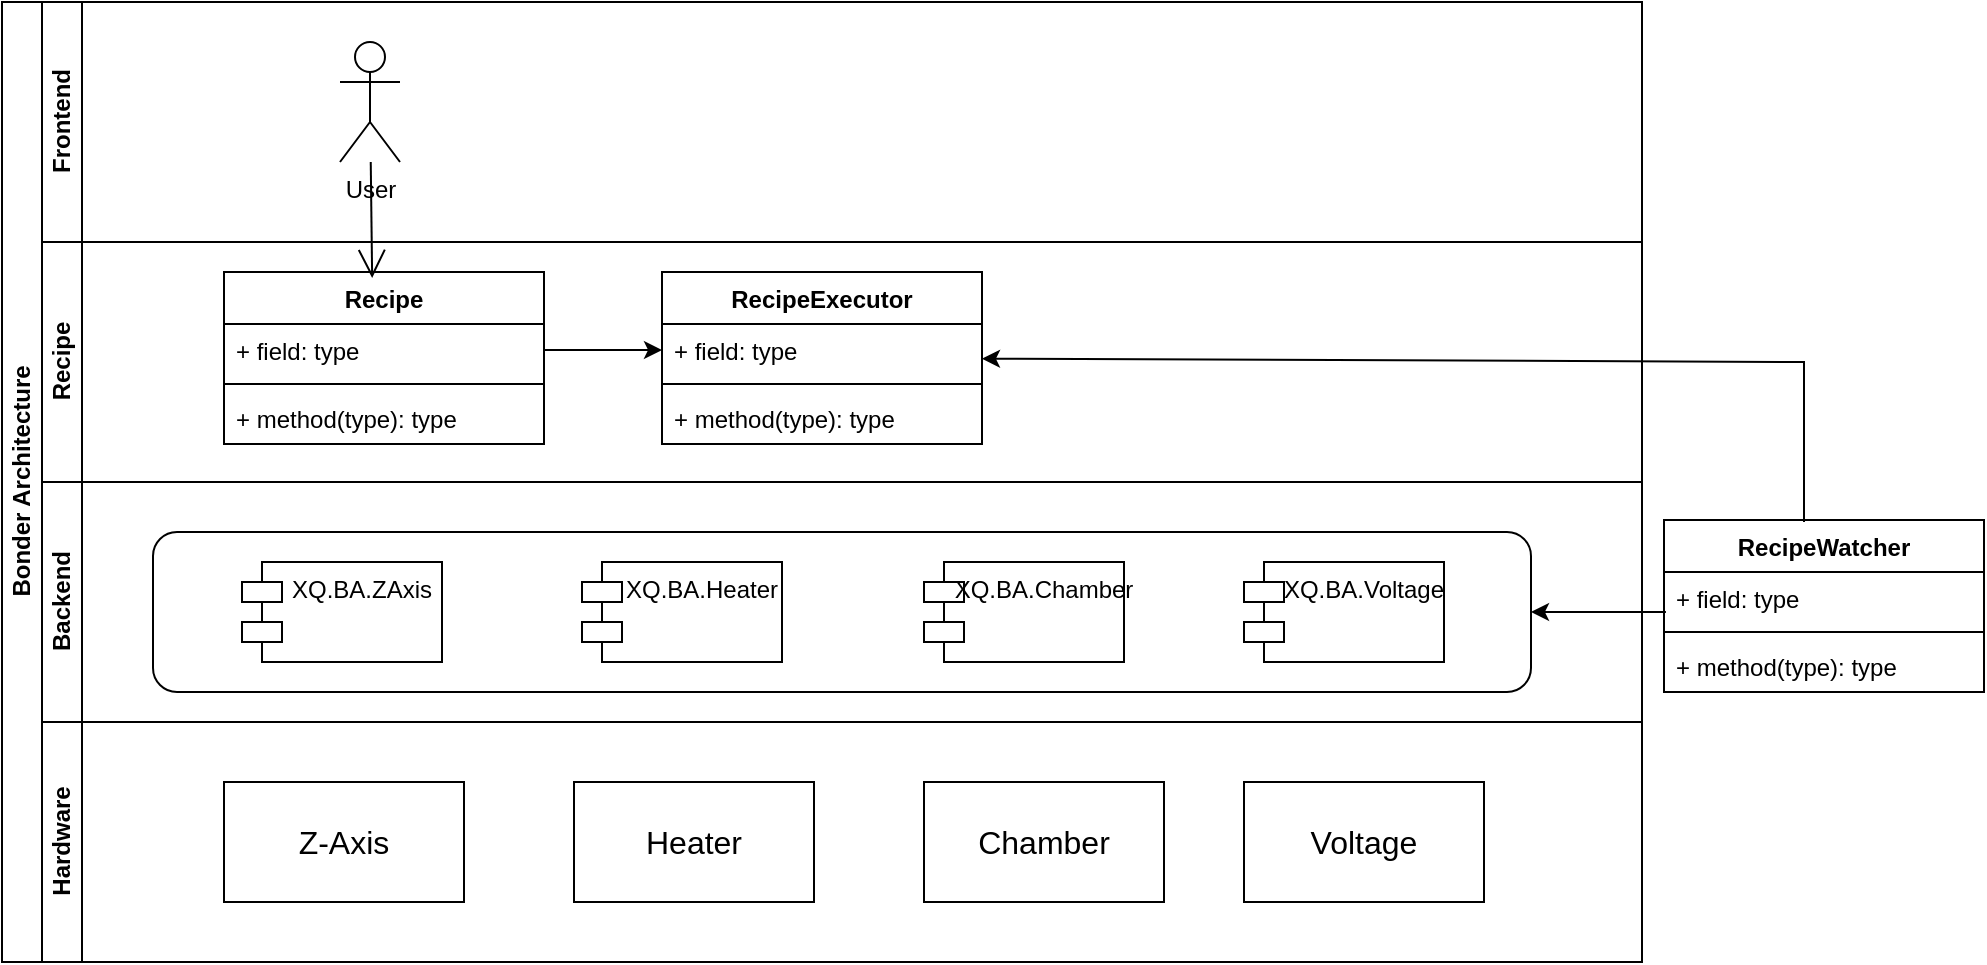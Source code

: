<mxfile version="24.0.0" type="github">
  <diagram id="kgpKYQtTHZ0yAKxKKP6v" name="Page-1">
    <mxGraphModel dx="1434" dy="756" grid="1" gridSize="10" guides="1" tooltips="1" connect="1" arrows="1" fold="1" page="1" pageScale="1" pageWidth="850" pageHeight="1100" math="0" shadow="0">
      <root>
        <mxCell id="0" />
        <mxCell id="1" parent="0" />
        <mxCell id="B-kadtzuYwq-er2_6rZJ-1" value="Bonder Architecture" style="swimlane;childLayout=stackLayout;resizeParent=1;resizeParentMax=0;horizontal=0;startSize=20;horizontalStack=0;html=1;fillColor=none;" vertex="1" parent="1">
          <mxGeometry x="19" y="80" width="820" height="480" as="geometry" />
        </mxCell>
        <mxCell id="B-kadtzuYwq-er2_6rZJ-2" value="Frontend" style="swimlane;startSize=20;horizontal=0;html=1;" vertex="1" parent="B-kadtzuYwq-er2_6rZJ-1">
          <mxGeometry x="20" width="800" height="120" as="geometry" />
        </mxCell>
        <mxCell id="B-kadtzuYwq-er2_6rZJ-7" value="Recipe" style="swimlane;startSize=20;horizontal=0;html=1;" vertex="1" parent="B-kadtzuYwq-er2_6rZJ-1">
          <mxGeometry x="20" y="120" width="800" height="120" as="geometry" />
        </mxCell>
        <mxCell id="B-kadtzuYwq-er2_6rZJ-16" value="User" style="shape=umlActor;verticalLabelPosition=bottom;verticalAlign=top;html=1;" vertex="1" parent="B-kadtzuYwq-er2_6rZJ-7">
          <mxGeometry x="149" y="-100" width="30" height="60" as="geometry" />
        </mxCell>
        <mxCell id="B-kadtzuYwq-er2_6rZJ-12" value="Recipe" style="swimlane;fontStyle=1;align=center;verticalAlign=top;childLayout=stackLayout;horizontal=1;startSize=26;horizontalStack=0;resizeParent=1;resizeParentMax=0;resizeLast=0;collapsible=1;marginBottom=0;whiteSpace=wrap;html=1;" vertex="1" parent="B-kadtzuYwq-er2_6rZJ-7">
          <mxGeometry x="91" y="15" width="160" height="86" as="geometry">
            <mxRectangle x="320" y="15" width="80" height="30" as="alternateBounds" />
          </mxGeometry>
        </mxCell>
        <mxCell id="B-kadtzuYwq-er2_6rZJ-13" value="+ field: type" style="text;strokeColor=none;fillColor=none;align=left;verticalAlign=top;spacingLeft=4;spacingRight=4;overflow=hidden;rotatable=0;points=[[0,0.5],[1,0.5]];portConstraint=eastwest;whiteSpace=wrap;html=1;" vertex="1" parent="B-kadtzuYwq-er2_6rZJ-12">
          <mxGeometry y="26" width="160" height="26" as="geometry" />
        </mxCell>
        <mxCell id="B-kadtzuYwq-er2_6rZJ-14" value="" style="line;strokeWidth=1;fillColor=none;align=left;verticalAlign=middle;spacingTop=-1;spacingLeft=3;spacingRight=3;rotatable=0;labelPosition=right;points=[];portConstraint=eastwest;strokeColor=inherit;" vertex="1" parent="B-kadtzuYwq-er2_6rZJ-12">
          <mxGeometry y="52" width="160" height="8" as="geometry" />
        </mxCell>
        <mxCell id="B-kadtzuYwq-er2_6rZJ-15" value="+ method(type): type" style="text;strokeColor=none;fillColor=none;align=left;verticalAlign=top;spacingLeft=4;spacingRight=4;overflow=hidden;rotatable=0;points=[[0,0.5],[1,0.5]];portConstraint=eastwest;whiteSpace=wrap;html=1;" vertex="1" parent="B-kadtzuYwq-er2_6rZJ-12">
          <mxGeometry y="60" width="160" height="26" as="geometry" />
        </mxCell>
        <mxCell id="B-kadtzuYwq-er2_6rZJ-17" value="" style="endArrow=open;endFill=1;endSize=12;html=1;rounded=0;entryX=0.463;entryY=0.035;entryDx=0;entryDy=0;entryPerimeter=0;" edge="1" parent="B-kadtzuYwq-er2_6rZJ-7" source="B-kadtzuYwq-er2_6rZJ-16" target="B-kadtzuYwq-er2_6rZJ-12">
          <mxGeometry width="160" relative="1" as="geometry">
            <mxPoint x="132" y="-10" as="sourcePoint" />
            <mxPoint x="321" y="-60" as="targetPoint" />
          </mxGeometry>
        </mxCell>
        <mxCell id="B-kadtzuYwq-er2_6rZJ-22" value="RecipeExecutor" style="swimlane;fontStyle=1;align=center;verticalAlign=top;childLayout=stackLayout;horizontal=1;startSize=26;horizontalStack=0;resizeParent=1;resizeParentMax=0;resizeLast=0;collapsible=1;marginBottom=0;whiteSpace=wrap;html=1;" vertex="1" parent="B-kadtzuYwq-er2_6rZJ-7">
          <mxGeometry x="310" y="15" width="160" height="86" as="geometry" />
        </mxCell>
        <mxCell id="B-kadtzuYwq-er2_6rZJ-23" value="+ field: type" style="text;strokeColor=none;fillColor=none;align=left;verticalAlign=top;spacingLeft=4;spacingRight=4;overflow=hidden;rotatable=0;points=[[0,0.5],[1,0.5]];portConstraint=eastwest;whiteSpace=wrap;html=1;" vertex="1" parent="B-kadtzuYwq-er2_6rZJ-22">
          <mxGeometry y="26" width="160" height="26" as="geometry" />
        </mxCell>
        <mxCell id="B-kadtzuYwq-er2_6rZJ-24" value="" style="line;strokeWidth=1;fillColor=none;align=left;verticalAlign=middle;spacingTop=-1;spacingLeft=3;spacingRight=3;rotatable=0;labelPosition=right;points=[];portConstraint=eastwest;strokeColor=inherit;" vertex="1" parent="B-kadtzuYwq-er2_6rZJ-22">
          <mxGeometry y="52" width="160" height="8" as="geometry" />
        </mxCell>
        <mxCell id="B-kadtzuYwq-er2_6rZJ-25" value="+ method(type): type" style="text;strokeColor=none;fillColor=none;align=left;verticalAlign=top;spacingLeft=4;spacingRight=4;overflow=hidden;rotatable=0;points=[[0,0.5],[1,0.5]];portConstraint=eastwest;whiteSpace=wrap;html=1;" vertex="1" parent="B-kadtzuYwq-er2_6rZJ-22">
          <mxGeometry y="60" width="160" height="26" as="geometry" />
        </mxCell>
        <mxCell id="B-kadtzuYwq-er2_6rZJ-32" value="" style="endArrow=classic;html=1;rounded=0;entryX=0;entryY=0.5;entryDx=0;entryDy=0;exitX=1;exitY=0.5;exitDx=0;exitDy=0;" edge="1" parent="B-kadtzuYwq-er2_6rZJ-7" source="B-kadtzuYwq-er2_6rZJ-13" target="B-kadtzuYwq-er2_6rZJ-23">
          <mxGeometry width="50" height="50" relative="1" as="geometry">
            <mxPoint x="251" y="60" as="sourcePoint" />
            <mxPoint x="301" y="10" as="targetPoint" />
          </mxGeometry>
        </mxCell>
        <mxCell id="B-kadtzuYwq-er2_6rZJ-3" value="Backend" style="swimlane;startSize=20;horizontal=0;html=1;" vertex="1" parent="B-kadtzuYwq-er2_6rZJ-1">
          <mxGeometry x="20" y="240" width="800" height="120" as="geometry">
            <mxRectangle x="20" y="120" width="460" height="30" as="alternateBounds" />
          </mxGeometry>
        </mxCell>
        <mxCell id="B-kadtzuYwq-er2_6rZJ-18" value="XQ.BA.ZAxis" style="shape=module;align=left;spacingLeft=20;align=center;verticalAlign=top;whiteSpace=wrap;html=1;" vertex="1" parent="B-kadtzuYwq-er2_6rZJ-3">
          <mxGeometry x="100" y="40" width="100" height="50" as="geometry" />
        </mxCell>
        <mxCell id="B-kadtzuYwq-er2_6rZJ-19" value="XQ.BA.Heater" style="shape=module;align=left;spacingLeft=20;align=center;verticalAlign=top;whiteSpace=wrap;html=1;" vertex="1" parent="B-kadtzuYwq-er2_6rZJ-3">
          <mxGeometry x="270" y="40" width="100" height="50" as="geometry" />
        </mxCell>
        <mxCell id="B-kadtzuYwq-er2_6rZJ-20" value="XQ.BA.Chamber" style="shape=module;align=left;spacingLeft=20;align=center;verticalAlign=top;whiteSpace=wrap;html=1;" vertex="1" parent="B-kadtzuYwq-er2_6rZJ-3">
          <mxGeometry x="441" y="40" width="100" height="50" as="geometry" />
        </mxCell>
        <mxCell id="B-kadtzuYwq-er2_6rZJ-21" value="XQ.BA.Voltage" style="shape=module;align=left;spacingLeft=20;align=center;verticalAlign=top;whiteSpace=wrap;html=1;" vertex="1" parent="B-kadtzuYwq-er2_6rZJ-3">
          <mxGeometry x="601" y="40" width="100" height="50" as="geometry" />
        </mxCell>
        <mxCell id="B-kadtzuYwq-er2_6rZJ-31" value="" style="rounded=1;whiteSpace=wrap;html=1;fillColor=none;" vertex="1" parent="B-kadtzuYwq-er2_6rZJ-3">
          <mxGeometry x="55.5" y="25" width="689" height="80" as="geometry" />
        </mxCell>
        <mxCell id="B-kadtzuYwq-er2_6rZJ-4" value="Hardware" style="swimlane;startSize=20;horizontal=0;html=1;" vertex="1" parent="B-kadtzuYwq-er2_6rZJ-1">
          <mxGeometry x="20" y="360" width="800" height="120" as="geometry" />
        </mxCell>
        <mxCell id="B-kadtzuYwq-er2_6rZJ-8" value="&lt;font style=&quot;font-size: 16px;&quot;&gt;Z-Axis&lt;/font&gt;" style="rounded=0;whiteSpace=wrap;html=1;" vertex="1" parent="B-kadtzuYwq-er2_6rZJ-4">
          <mxGeometry x="91" y="30" width="120" height="60" as="geometry" />
        </mxCell>
        <mxCell id="B-kadtzuYwq-er2_6rZJ-9" value="&lt;span style=&quot;font-size: 16px;&quot;&gt;Heater&lt;/span&gt;" style="rounded=0;whiteSpace=wrap;html=1;" vertex="1" parent="B-kadtzuYwq-er2_6rZJ-4">
          <mxGeometry x="266" y="30" width="120" height="60" as="geometry" />
        </mxCell>
        <mxCell id="B-kadtzuYwq-er2_6rZJ-10" value="&lt;span style=&quot;font-size: 16px;&quot;&gt;Chamber&lt;/span&gt;" style="rounded=0;whiteSpace=wrap;html=1;" vertex="1" parent="B-kadtzuYwq-er2_6rZJ-4">
          <mxGeometry x="441" y="30" width="120" height="60" as="geometry" />
        </mxCell>
        <mxCell id="B-kadtzuYwq-er2_6rZJ-11" value="&lt;span style=&quot;font-size: 16px;&quot;&gt;Voltage&lt;/span&gt;" style="rounded=0;whiteSpace=wrap;html=1;" vertex="1" parent="B-kadtzuYwq-er2_6rZJ-4">
          <mxGeometry x="601" y="30" width="120" height="60" as="geometry" />
        </mxCell>
        <mxCell id="B-kadtzuYwq-er2_6rZJ-26" value="RecipeWatcher" style="swimlane;fontStyle=1;align=center;verticalAlign=top;childLayout=stackLayout;horizontal=1;startSize=26;horizontalStack=0;resizeParent=1;resizeParentMax=0;resizeLast=0;collapsible=1;marginBottom=0;whiteSpace=wrap;html=1;" vertex="1" parent="1">
          <mxGeometry x="850" y="339" width="160" height="86" as="geometry" />
        </mxCell>
        <mxCell id="B-kadtzuYwq-er2_6rZJ-27" value="+ field: type" style="text;strokeColor=none;fillColor=none;align=left;verticalAlign=top;spacingLeft=4;spacingRight=4;overflow=hidden;rotatable=0;points=[[0,0.5],[1,0.5]];portConstraint=eastwest;whiteSpace=wrap;html=1;" vertex="1" parent="B-kadtzuYwq-er2_6rZJ-26">
          <mxGeometry y="26" width="160" height="26" as="geometry" />
        </mxCell>
        <mxCell id="B-kadtzuYwq-er2_6rZJ-28" value="" style="line;strokeWidth=1;fillColor=none;align=left;verticalAlign=middle;spacingTop=-1;spacingLeft=3;spacingRight=3;rotatable=0;labelPosition=right;points=[];portConstraint=eastwest;strokeColor=inherit;" vertex="1" parent="B-kadtzuYwq-er2_6rZJ-26">
          <mxGeometry y="52" width="160" height="8" as="geometry" />
        </mxCell>
        <mxCell id="B-kadtzuYwq-er2_6rZJ-29" value="+ method(type): type" style="text;strokeColor=none;fillColor=none;align=left;verticalAlign=top;spacingLeft=4;spacingRight=4;overflow=hidden;rotatable=0;points=[[0,0.5],[1,0.5]];portConstraint=eastwest;whiteSpace=wrap;html=1;" vertex="1" parent="B-kadtzuYwq-er2_6rZJ-26">
          <mxGeometry y="60" width="160" height="26" as="geometry" />
        </mxCell>
        <mxCell id="B-kadtzuYwq-er2_6rZJ-33" value="" style="endArrow=classic;html=1;rounded=0;" edge="1" parent="1" target="B-kadtzuYwq-er2_6rZJ-22">
          <mxGeometry width="50" height="50" relative="1" as="geometry">
            <mxPoint x="920" y="340" as="sourcePoint" />
            <mxPoint x="970" y="290" as="targetPoint" />
            <Array as="points">
              <mxPoint x="920" y="260" />
            </Array>
          </mxGeometry>
        </mxCell>
        <mxCell id="B-kadtzuYwq-er2_6rZJ-34" value="" style="endArrow=classic;html=1;rounded=0;exitX=0.006;exitY=0.769;exitDx=0;exitDy=0;exitPerimeter=0;entryX=1;entryY=0.5;entryDx=0;entryDy=0;" edge="1" parent="1" source="B-kadtzuYwq-er2_6rZJ-27" target="B-kadtzuYwq-er2_6rZJ-31">
          <mxGeometry width="50" height="50" relative="1" as="geometry">
            <mxPoint x="820" y="400" as="sourcePoint" />
            <mxPoint x="870" y="350" as="targetPoint" />
          </mxGeometry>
        </mxCell>
      </root>
    </mxGraphModel>
  </diagram>
</mxfile>
